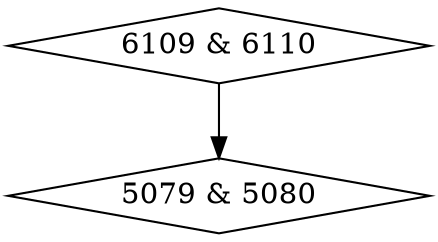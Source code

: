 digraph {
0 [label = "5079 & 5080", shape = diamond];
1 [label = "6109 & 6110", shape = diamond];
1->0;
}
